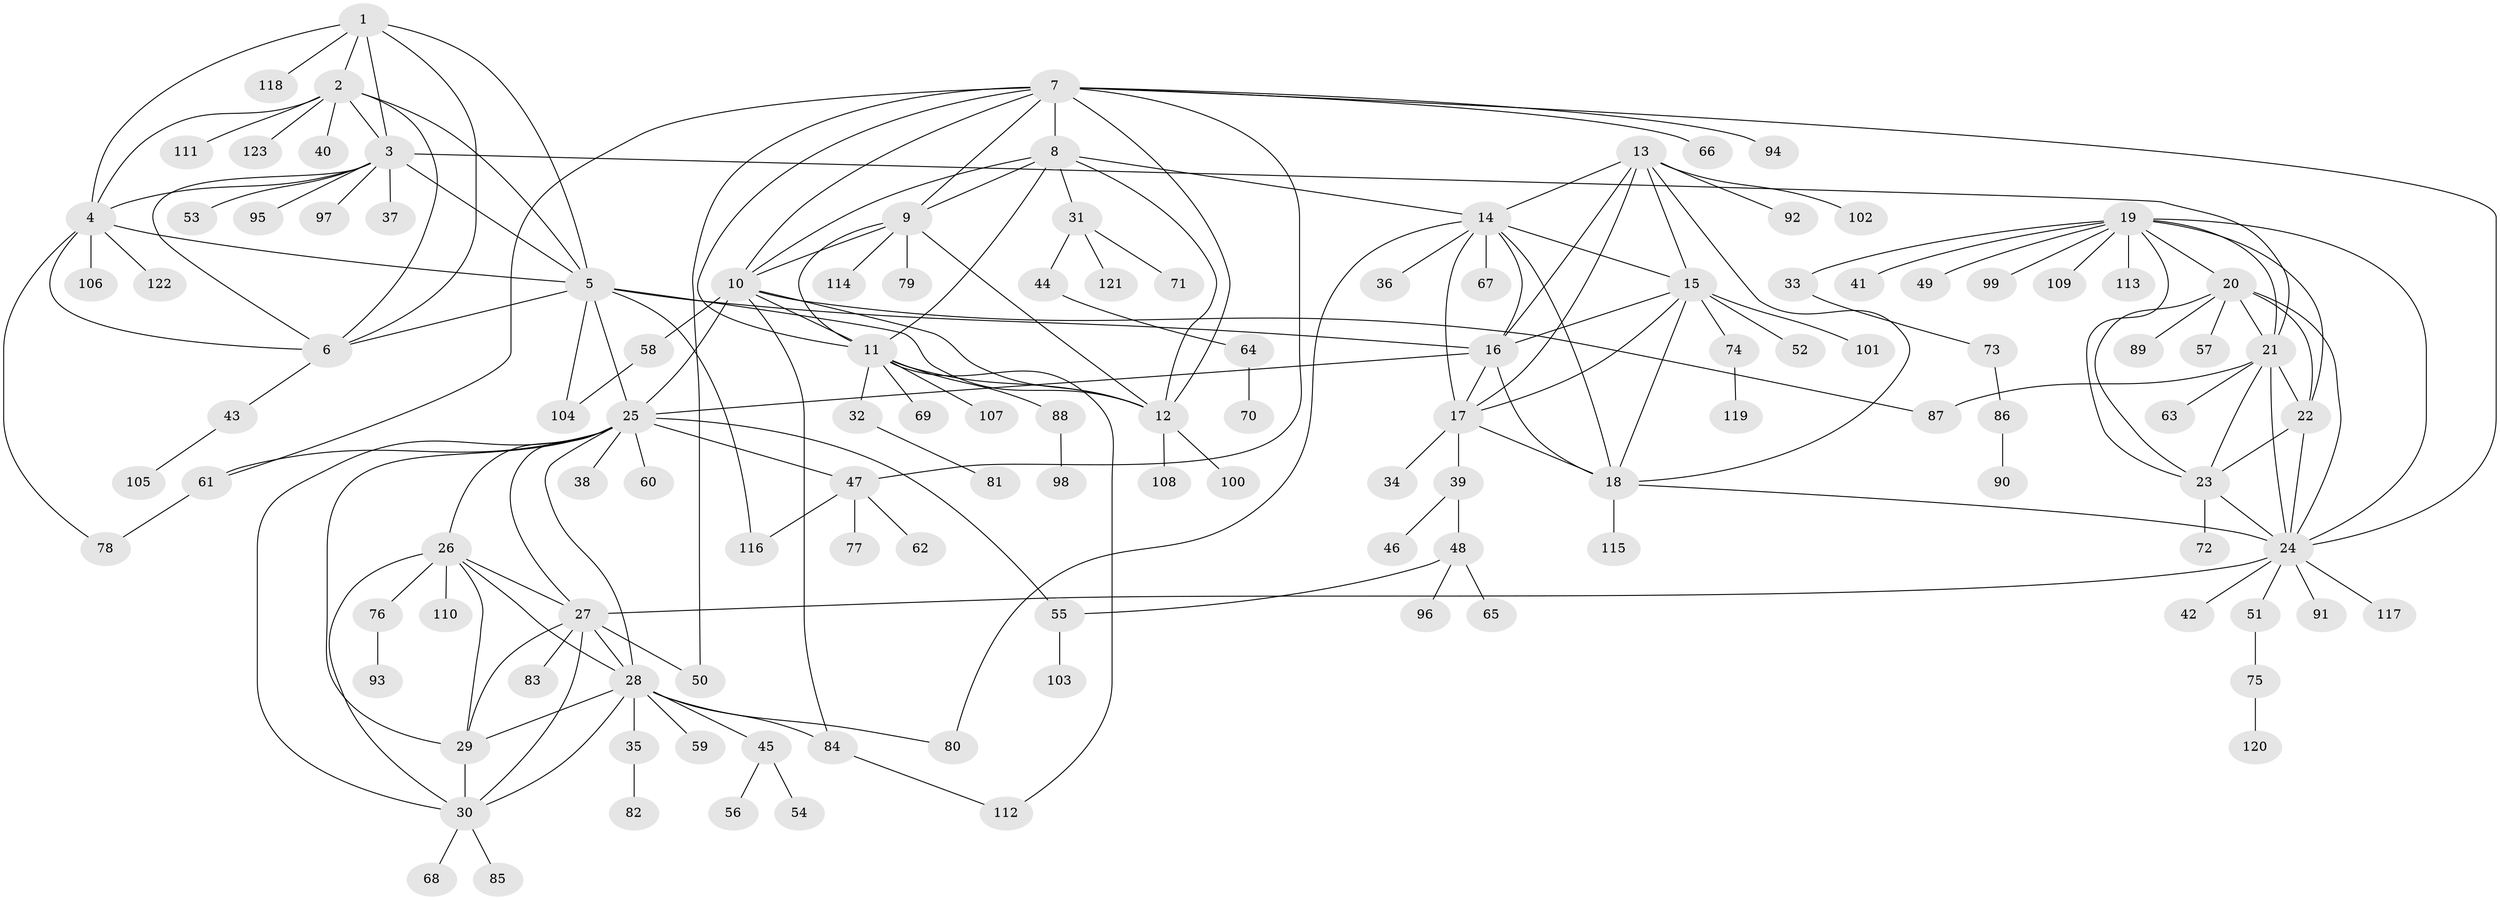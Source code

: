// Generated by graph-tools (version 1.1) at 2025/15/03/09/25 04:15:52]
// undirected, 123 vertices, 189 edges
graph export_dot {
graph [start="1"]
  node [color=gray90,style=filled];
  1;
  2;
  3;
  4;
  5;
  6;
  7;
  8;
  9;
  10;
  11;
  12;
  13;
  14;
  15;
  16;
  17;
  18;
  19;
  20;
  21;
  22;
  23;
  24;
  25;
  26;
  27;
  28;
  29;
  30;
  31;
  32;
  33;
  34;
  35;
  36;
  37;
  38;
  39;
  40;
  41;
  42;
  43;
  44;
  45;
  46;
  47;
  48;
  49;
  50;
  51;
  52;
  53;
  54;
  55;
  56;
  57;
  58;
  59;
  60;
  61;
  62;
  63;
  64;
  65;
  66;
  67;
  68;
  69;
  70;
  71;
  72;
  73;
  74;
  75;
  76;
  77;
  78;
  79;
  80;
  81;
  82;
  83;
  84;
  85;
  86;
  87;
  88;
  89;
  90;
  91;
  92;
  93;
  94;
  95;
  96;
  97;
  98;
  99;
  100;
  101;
  102;
  103;
  104;
  105;
  106;
  107;
  108;
  109;
  110;
  111;
  112;
  113;
  114;
  115;
  116;
  117;
  118;
  119;
  120;
  121;
  122;
  123;
  1 -- 2;
  1 -- 3;
  1 -- 4;
  1 -- 5;
  1 -- 6;
  1 -- 118;
  2 -- 3;
  2 -- 4;
  2 -- 5;
  2 -- 6;
  2 -- 40;
  2 -- 111;
  2 -- 123;
  3 -- 4;
  3 -- 5;
  3 -- 6;
  3 -- 21;
  3 -- 37;
  3 -- 53;
  3 -- 95;
  3 -- 97;
  4 -- 5;
  4 -- 6;
  4 -- 78;
  4 -- 106;
  4 -- 122;
  5 -- 6;
  5 -- 12;
  5 -- 16;
  5 -- 25;
  5 -- 104;
  5 -- 116;
  6 -- 43;
  7 -- 8;
  7 -- 9;
  7 -- 10;
  7 -- 11;
  7 -- 12;
  7 -- 24;
  7 -- 47;
  7 -- 50;
  7 -- 61;
  7 -- 66;
  7 -- 94;
  8 -- 9;
  8 -- 10;
  8 -- 11;
  8 -- 12;
  8 -- 14;
  8 -- 31;
  9 -- 10;
  9 -- 11;
  9 -- 12;
  9 -- 79;
  9 -- 114;
  10 -- 11;
  10 -- 12;
  10 -- 25;
  10 -- 58;
  10 -- 84;
  10 -- 87;
  11 -- 12;
  11 -- 32;
  11 -- 69;
  11 -- 88;
  11 -- 107;
  11 -- 112;
  12 -- 100;
  12 -- 108;
  13 -- 14;
  13 -- 15;
  13 -- 16;
  13 -- 17;
  13 -- 18;
  13 -- 92;
  13 -- 102;
  14 -- 15;
  14 -- 16;
  14 -- 17;
  14 -- 18;
  14 -- 36;
  14 -- 67;
  14 -- 80;
  15 -- 16;
  15 -- 17;
  15 -- 18;
  15 -- 52;
  15 -- 74;
  15 -- 101;
  16 -- 17;
  16 -- 18;
  16 -- 25;
  17 -- 18;
  17 -- 34;
  17 -- 39;
  18 -- 24;
  18 -- 115;
  19 -- 20;
  19 -- 21;
  19 -- 22;
  19 -- 23;
  19 -- 24;
  19 -- 33;
  19 -- 41;
  19 -- 49;
  19 -- 99;
  19 -- 109;
  19 -- 113;
  20 -- 21;
  20 -- 22;
  20 -- 23;
  20 -- 24;
  20 -- 57;
  20 -- 89;
  21 -- 22;
  21 -- 23;
  21 -- 24;
  21 -- 63;
  21 -- 87;
  22 -- 23;
  22 -- 24;
  23 -- 24;
  23 -- 72;
  24 -- 27;
  24 -- 42;
  24 -- 51;
  24 -- 91;
  24 -- 117;
  25 -- 26;
  25 -- 27;
  25 -- 28;
  25 -- 29;
  25 -- 30;
  25 -- 38;
  25 -- 47;
  25 -- 55;
  25 -- 60;
  25 -- 61;
  26 -- 27;
  26 -- 28;
  26 -- 29;
  26 -- 30;
  26 -- 76;
  26 -- 110;
  27 -- 28;
  27 -- 29;
  27 -- 30;
  27 -- 50;
  27 -- 83;
  28 -- 29;
  28 -- 30;
  28 -- 35;
  28 -- 45;
  28 -- 59;
  28 -- 80;
  28 -- 84;
  29 -- 30;
  30 -- 68;
  30 -- 85;
  31 -- 44;
  31 -- 71;
  31 -- 121;
  32 -- 81;
  33 -- 73;
  35 -- 82;
  39 -- 46;
  39 -- 48;
  43 -- 105;
  44 -- 64;
  45 -- 54;
  45 -- 56;
  47 -- 62;
  47 -- 77;
  47 -- 116;
  48 -- 55;
  48 -- 65;
  48 -- 96;
  51 -- 75;
  55 -- 103;
  58 -- 104;
  61 -- 78;
  64 -- 70;
  73 -- 86;
  74 -- 119;
  75 -- 120;
  76 -- 93;
  84 -- 112;
  86 -- 90;
  88 -- 98;
}
